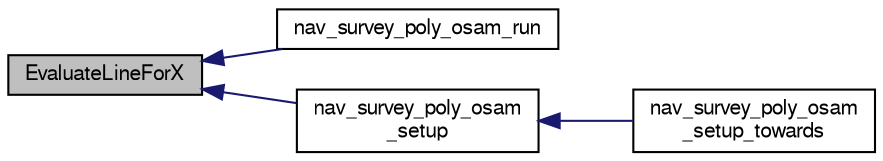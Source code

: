 digraph "EvaluateLineForX"
{
  edge [fontname="FreeSans",fontsize="10",labelfontname="FreeSans",labelfontsize="10"];
  node [fontname="FreeSans",fontsize="10",shape=record];
  rankdir="LR";
  Node1 [label="EvaluateLineForX",height=0.2,width=0.4,color="black", fillcolor="grey75", style="filled", fontcolor="black"];
  Node1 -> Node2 [dir="back",color="midnightblue",fontsize="10",style="solid",fontname="FreeSans"];
  Node2 [label="nav_survey_poly_osam_run",height=0.2,width=0.4,color="black", fillcolor="white", style="filled",URL="$nav__survey__poly__osam_8h.html#afaeaf322fcc29fc8e54cf3b6808f0d65",tooltip="Run polygon survey. "];
  Node1 -> Node3 [dir="back",color="midnightblue",fontsize="10",style="solid",fontname="FreeSans"];
  Node3 [label="nav_survey_poly_osam\l_setup",height=0.2,width=0.4,color="black", fillcolor="white", style="filled",URL="$nav__survey__poly__osam_8h.html#a3f0a828321d370684ff070c6606c5346",tooltip="Setup polygon survey. "];
  Node3 -> Node4 [dir="back",color="midnightblue",fontsize="10",style="solid",fontname="FreeSans"];
  Node4 [label="nav_survey_poly_osam\l_setup_towards",height=0.2,width=0.4,color="black", fillcolor="white", style="filled",URL="$nav__survey__poly__osam_8h.html#a2d6be3c1729f46667057f3793ce0590c",tooltip="Setup \"dynamic\" polygon survey with sweep orientation towards a waypoint. "];
}
